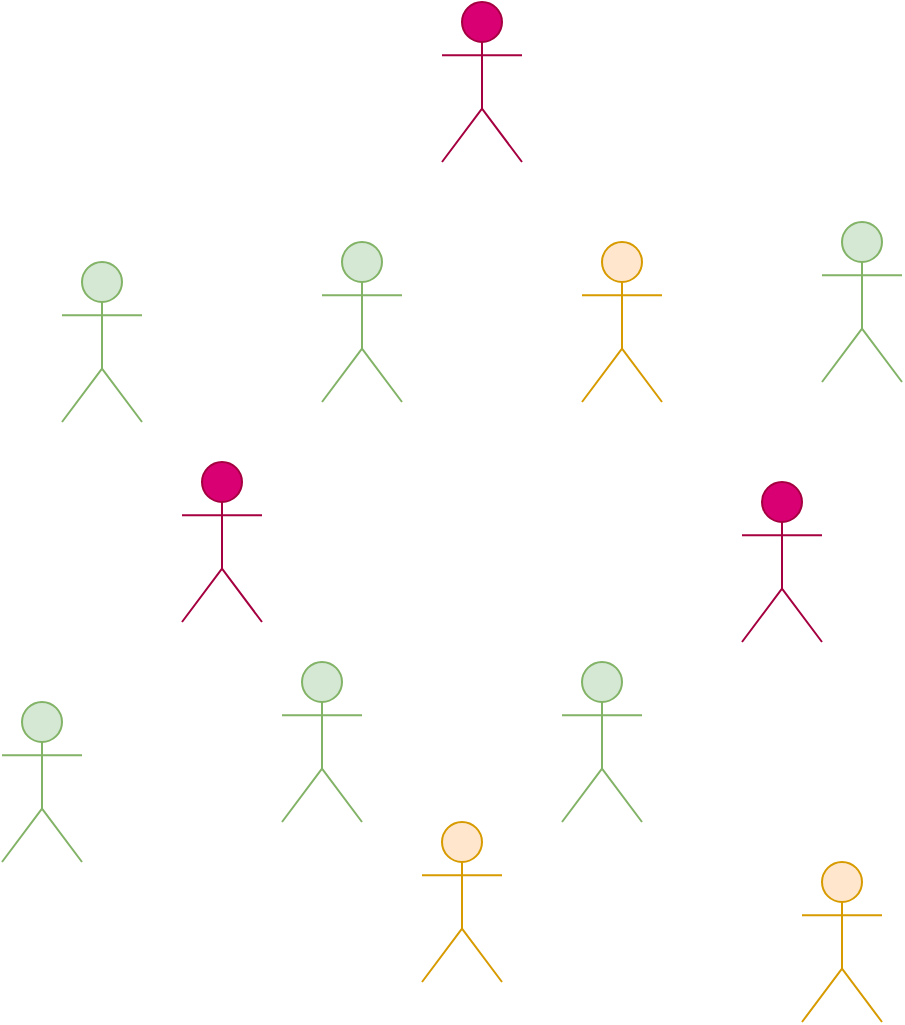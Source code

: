 <mxfile version="20.5.3" type="github">
  <diagram id="iU86J4fSX8zwEmOi1Gbl" name="Page-1">
    <mxGraphModel dx="1426" dy="794" grid="1" gridSize="10" guides="1" tooltips="1" connect="1" arrows="1" fold="1" page="1" pageScale="1" pageWidth="850" pageHeight="1100" math="0" shadow="0">
      <root>
        <mxCell id="0" />
        <mxCell id="1" parent="0" />
        <mxCell id="4k3IKvJWP4cXDZrK9bhx-1" value="" style="shape=umlActor;verticalLabelPosition=bottom;verticalAlign=top;html=1;outlineConnect=0;fillColor=#d80073;fontColor=#ffffff;strokeColor=#A50040;" vertex="1" parent="1">
          <mxGeometry x="220" y="370" width="40" height="80" as="geometry" />
        </mxCell>
        <mxCell id="4k3IKvJWP4cXDZrK9bhx-2" value="" style="shape=umlActor;verticalLabelPosition=bottom;verticalAlign=top;html=1;outlineConnect=0;fillColor=#d5e8d4;strokeColor=#82b366;" vertex="1" parent="1">
          <mxGeometry x="270" y="470" width="40" height="80" as="geometry" />
        </mxCell>
        <mxCell id="4k3IKvJWP4cXDZrK9bhx-3" value="" style="shape=umlActor;verticalLabelPosition=bottom;verticalAlign=top;html=1;outlineConnect=0;fillColor=#d5e8d4;strokeColor=#82b366;" vertex="1" parent="1">
          <mxGeometry x="290" y="260" width="40" height="80" as="geometry" />
        </mxCell>
        <mxCell id="4k3IKvJWP4cXDZrK9bhx-4" value="" style="shape=umlActor;verticalLabelPosition=bottom;verticalAlign=top;html=1;outlineConnect=0;fillColor=#ffe6cc;strokeColor=#d79b00;" vertex="1" parent="1">
          <mxGeometry x="420" y="260" width="40" height="80" as="geometry" />
        </mxCell>
        <mxCell id="4k3IKvJWP4cXDZrK9bhx-5" value="" style="shape=umlActor;verticalLabelPosition=bottom;verticalAlign=top;html=1;outlineConnect=0;fillColor=#d5e8d4;strokeColor=#82b366;" vertex="1" parent="1">
          <mxGeometry x="410" y="470" width="40" height="80" as="geometry" />
        </mxCell>
        <mxCell id="4k3IKvJWP4cXDZrK9bhx-6" value="" style="shape=umlActor;verticalLabelPosition=bottom;verticalAlign=top;html=1;outlineConnect=0;fillColor=#d80073;fontColor=#ffffff;strokeColor=#A50040;" vertex="1" parent="1">
          <mxGeometry x="500" y="380" width="40" height="80" as="geometry" />
        </mxCell>
        <mxCell id="4k3IKvJWP4cXDZrK9bhx-7" value="" style="shape=umlActor;verticalLabelPosition=bottom;verticalAlign=top;html=1;outlineConnect=0;fillColor=#ffe6cc;strokeColor=#d79b00;" vertex="1" parent="1">
          <mxGeometry x="340" y="550" width="40" height="80" as="geometry" />
        </mxCell>
        <mxCell id="4k3IKvJWP4cXDZrK9bhx-8" value="" style="shape=umlActor;verticalLabelPosition=bottom;verticalAlign=top;html=1;outlineConnect=0;fillColor=#d5e8d4;strokeColor=#82b366;" vertex="1" parent="1">
          <mxGeometry x="130" y="490" width="40" height="80" as="geometry" />
        </mxCell>
        <mxCell id="4k3IKvJWP4cXDZrK9bhx-9" value="" style="shape=umlActor;verticalLabelPosition=bottom;verticalAlign=top;html=1;outlineConnect=0;fillColor=#d5e8d4;strokeColor=#82b366;" vertex="1" parent="1">
          <mxGeometry x="160" y="270" width="40" height="80" as="geometry" />
        </mxCell>
        <mxCell id="4k3IKvJWP4cXDZrK9bhx-10" value="" style="shape=umlActor;verticalLabelPosition=bottom;verticalAlign=top;html=1;outlineConnect=0;fillColor=#d5e8d4;strokeColor=#82b366;" vertex="1" parent="1">
          <mxGeometry x="540" y="250" width="40" height="80" as="geometry" />
        </mxCell>
        <mxCell id="4k3IKvJWP4cXDZrK9bhx-11" value="" style="shape=umlActor;verticalLabelPosition=bottom;verticalAlign=top;html=1;outlineConnect=0;fillColor=#d80073;fontColor=#ffffff;strokeColor=#A50040;" vertex="1" parent="1">
          <mxGeometry x="350" y="140" width="40" height="80" as="geometry" />
        </mxCell>
        <mxCell id="4k3IKvJWP4cXDZrK9bhx-12" value="" style="shape=umlActor;verticalLabelPosition=bottom;verticalAlign=top;html=1;outlineConnect=0;fillColor=#ffe6cc;strokeColor=#d79b00;" vertex="1" parent="1">
          <mxGeometry x="530" y="570" width="40" height="80" as="geometry" />
        </mxCell>
      </root>
    </mxGraphModel>
  </diagram>
</mxfile>
